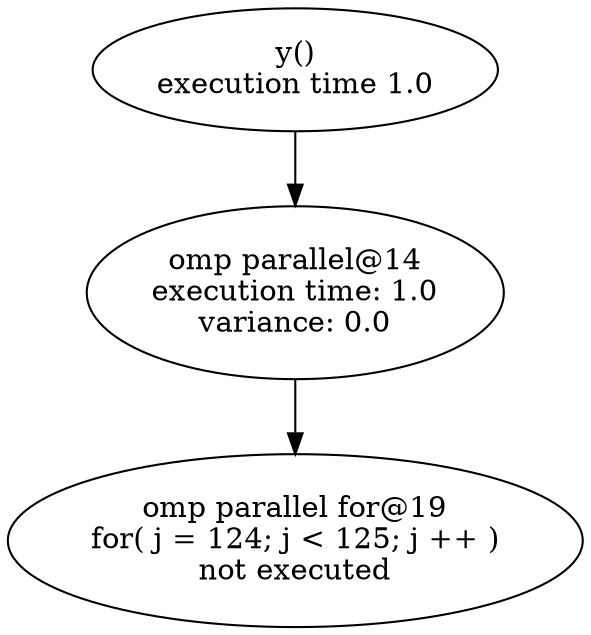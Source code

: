 digraph G {
	graph [bb="0,0,234,300"];
	node [label="\N"];
	8	 [height=0.8171,
		label="y()\nexecution time 1.0",
		pos="117,270",
		root=8,
		width=2.3433];
	14	 [height=1.1471,
		label="omp parallel@14\nexecution time: 1.0\nvariance: 0.0",
		pos="117,162",
		root=8,
		width=2.4231];
	8 -> 14	 [pos="e,117,203.65 117,240.31 117,232.12 117,222.93 117,213.83"];
	19	 [height=1.1471,
		label="omp parallel for@19\nfor( j = 124; j < 125; j ++ )\nnot executed",
		pos="117,42",
		root=8,
		width=3.257];
	14 -> 19	 [pos="e,117,83.684 117,120.39 117,111.86 117,102.76 117,93.912"];
}
